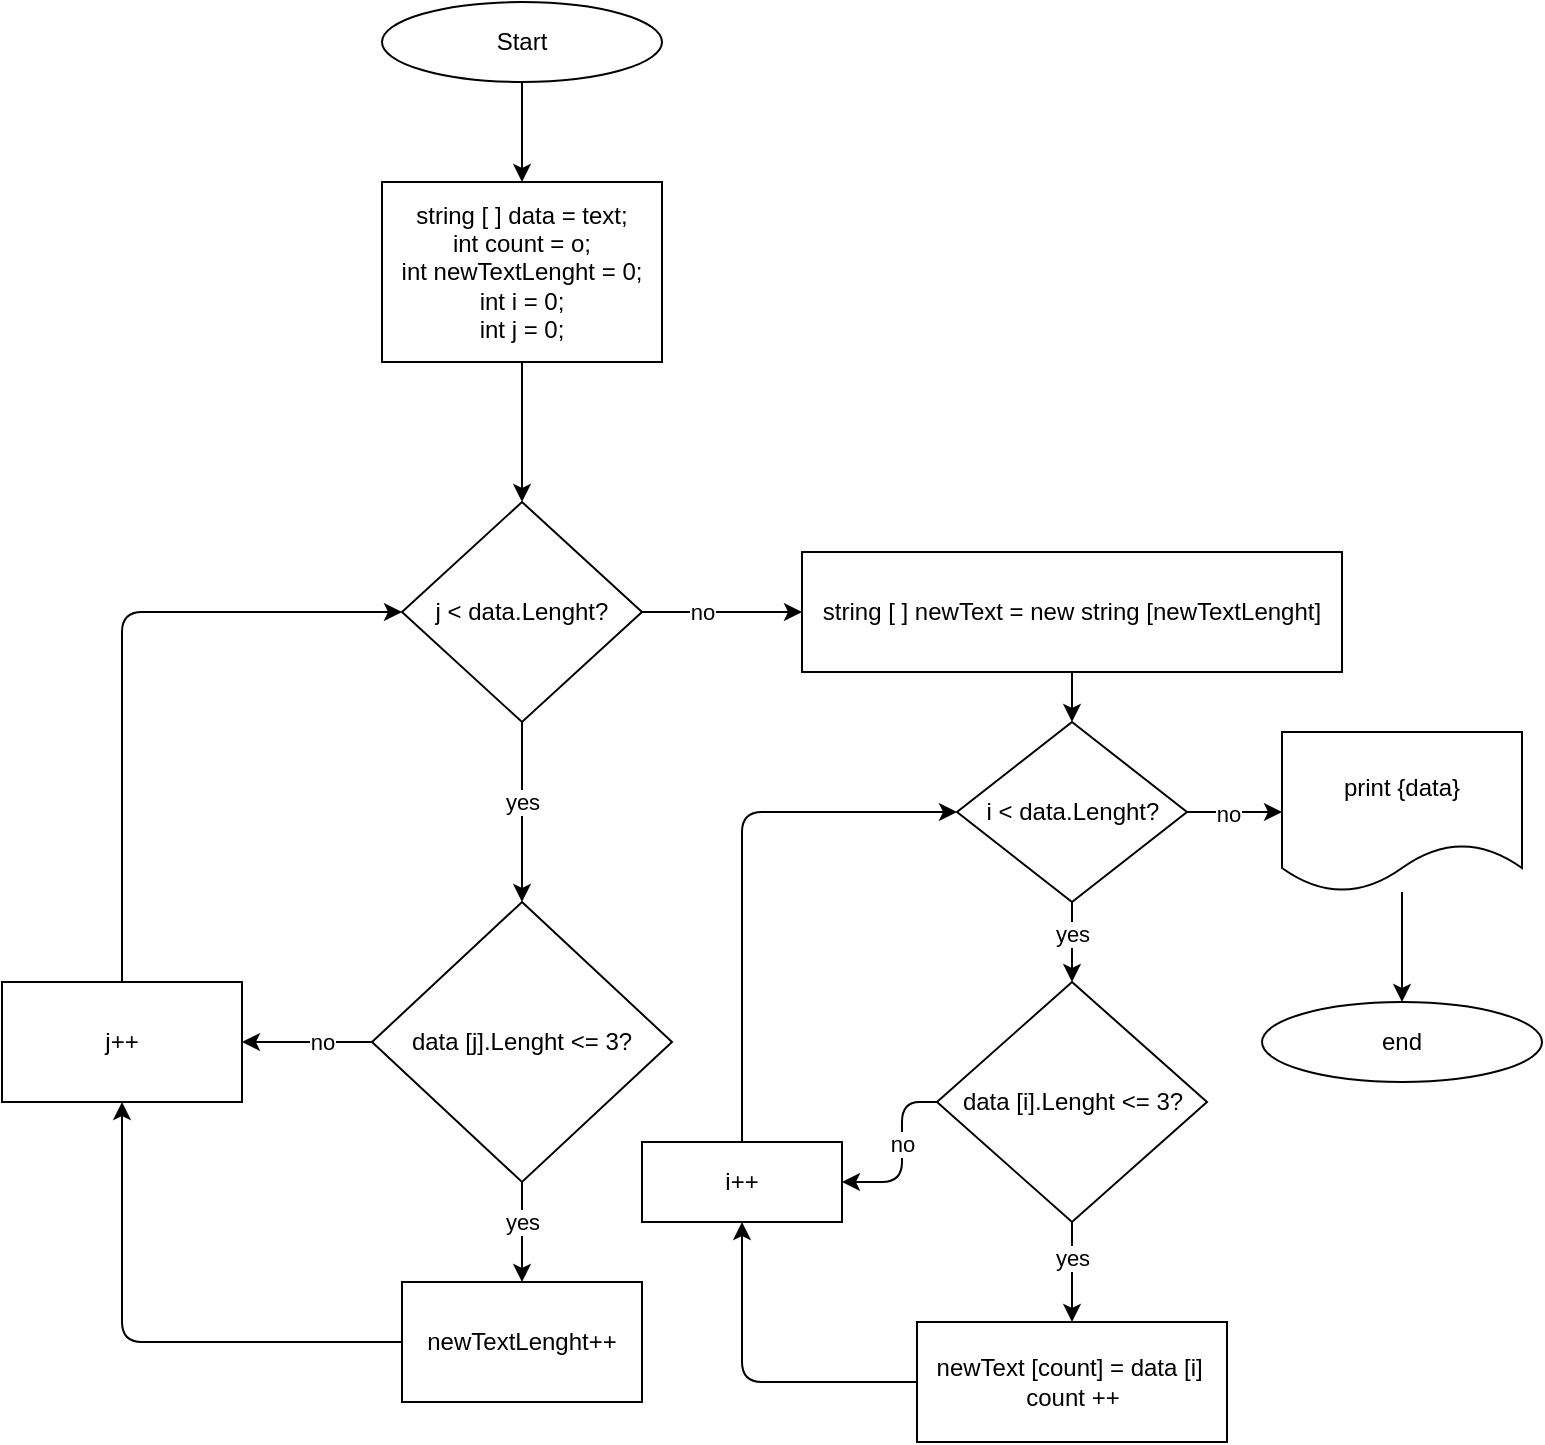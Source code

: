 <mxfile>
    <diagram id="rGsUPAfKvDOgvwDTT1Rg" name="Page-1">
        <mxGraphModel dx="1060" dy="318" grid="0" gridSize="10" guides="1" tooltips="1" connect="1" arrows="1" fold="1" page="1" pageScale="1" pageWidth="850" pageHeight="1100" math="0" shadow="0">
            <root>
                <mxCell id="0"/>
                <mxCell id="1" parent="0"/>
                <mxCell id="23" style="edgeStyle=none;html=1;entryX=0.5;entryY=0;entryDx=0;entryDy=0;" parent="1" source="2" target="3" edge="1">
                    <mxGeometry relative="1" as="geometry"/>
                </mxCell>
                <mxCell id="2" value="Start" style="ellipse;whiteSpace=wrap;html=1;" parent="1" vertex="1">
                    <mxGeometry x="280" y="90" width="140" height="40" as="geometry"/>
                </mxCell>
                <mxCell id="5" style="edgeStyle=none;html=1;entryX=0.5;entryY=0;entryDx=0;entryDy=0;" parent="1" source="3" target="4" edge="1">
                    <mxGeometry relative="1" as="geometry"/>
                </mxCell>
                <mxCell id="3" value="string [ ] data = text;&lt;br&gt;int count = o;&lt;br&gt;int newTextLenght = 0;&lt;br&gt;int i = 0;&lt;br&gt;int j = 0;" style="rounded=0;whiteSpace=wrap;html=1;" parent="1" vertex="1">
                    <mxGeometry x="280" y="180" width="140" height="90" as="geometry"/>
                </mxCell>
                <mxCell id="8" style="edgeStyle=none;html=1;" parent="1" source="4" target="7" edge="1">
                    <mxGeometry relative="1" as="geometry"/>
                </mxCell>
                <mxCell id="9" value="yes" style="edgeLabel;html=1;align=center;verticalAlign=middle;resizable=0;points=[];" parent="8" vertex="1" connectable="0">
                    <mxGeometry x="-0.471" y="2" relative="1" as="geometry">
                        <mxPoint x="-2" y="16" as="offset"/>
                    </mxGeometry>
                </mxCell>
                <mxCell id="21" style="edgeStyle=none;html=1;entryX=0;entryY=0.5;entryDx=0;entryDy=0;" parent="1" source="4" target="20" edge="1">
                    <mxGeometry relative="1" as="geometry"/>
                </mxCell>
                <mxCell id="22" value="no" style="edgeLabel;html=1;align=center;verticalAlign=middle;resizable=0;points=[];" parent="21" vertex="1" connectable="0">
                    <mxGeometry x="0.27" relative="1" as="geometry">
                        <mxPoint x="-21" as="offset"/>
                    </mxGeometry>
                </mxCell>
                <mxCell id="4" value="j &amp;lt; data.Lenght?" style="rhombus;whiteSpace=wrap;html=1;" parent="1" vertex="1">
                    <mxGeometry x="290" y="340" width="120" height="110" as="geometry"/>
                </mxCell>
                <mxCell id="11" style="edgeStyle=none;html=1;entryX=0.5;entryY=0;entryDx=0;entryDy=0;" parent="1" source="7" target="10" edge="1">
                    <mxGeometry relative="1" as="geometry"/>
                </mxCell>
                <mxCell id="12" value="yes" style="edgeLabel;html=1;align=center;verticalAlign=middle;resizable=0;points=[];" parent="11" vertex="1" connectable="0">
                    <mxGeometry x="-0.408" y="1" relative="1" as="geometry">
                        <mxPoint x="-1" y="5" as="offset"/>
                    </mxGeometry>
                </mxCell>
                <mxCell id="17" style="edgeStyle=none;html=1;entryX=1;entryY=0.5;entryDx=0;entryDy=0;" parent="1" source="7" target="15" edge="1">
                    <mxGeometry relative="1" as="geometry"/>
                </mxCell>
                <mxCell id="18" value="no" style="edgeLabel;html=1;align=center;verticalAlign=middle;resizable=0;points=[];" parent="17" vertex="1" connectable="0">
                    <mxGeometry x="-0.409" y="2" relative="1" as="geometry">
                        <mxPoint x="-6" y="-2" as="offset"/>
                    </mxGeometry>
                </mxCell>
                <mxCell id="7" value="data [j].Lenght &amp;lt;= 3?" style="rhombus;whiteSpace=wrap;html=1;" parent="1" vertex="1">
                    <mxGeometry x="275" y="540" width="150" height="140" as="geometry"/>
                </mxCell>
                <mxCell id="16" style="edgeStyle=none;html=1;entryX=0.5;entryY=1;entryDx=0;entryDy=0;" parent="1" source="10" target="15" edge="1">
                    <mxGeometry relative="1" as="geometry">
                        <mxPoint x="130" y="760" as="targetPoint"/>
                        <Array as="points">
                            <mxPoint x="150" y="760"/>
                        </Array>
                    </mxGeometry>
                </mxCell>
                <mxCell id="10" value="newTextLenght++&lt;br&gt;" style="rounded=0;whiteSpace=wrap;html=1;" parent="1" vertex="1">
                    <mxGeometry x="290" y="730" width="120" height="60" as="geometry"/>
                </mxCell>
                <mxCell id="19" style="edgeStyle=none;html=1;entryX=0;entryY=0.5;entryDx=0;entryDy=0;" parent="1" source="15" target="4" edge="1">
                    <mxGeometry relative="1" as="geometry">
                        <mxPoint x="240" y="410" as="targetPoint"/>
                        <Array as="points">
                            <mxPoint x="150" y="395"/>
                        </Array>
                    </mxGeometry>
                </mxCell>
                <mxCell id="15" value="&lt;span&gt;j++&lt;/span&gt;" style="rounded=0;whiteSpace=wrap;html=1;" parent="1" vertex="1">
                    <mxGeometry x="90" y="580" width="120" height="60" as="geometry"/>
                </mxCell>
                <mxCell id="25" style="edgeStyle=none;html=1;entryX=0.5;entryY=0;entryDx=0;entryDy=0;" parent="1" source="20" target="24" edge="1">
                    <mxGeometry relative="1" as="geometry"/>
                </mxCell>
                <mxCell id="20" value="string [ ] newText = new string [newTextLenght]" style="rounded=0;whiteSpace=wrap;html=1;" parent="1" vertex="1">
                    <mxGeometry x="490" y="365" width="270" height="60" as="geometry"/>
                </mxCell>
                <mxCell id="27" style="edgeStyle=none;html=1;exitX=0.5;exitY=1;exitDx=0;exitDy=0;" parent="1" source="24" target="26" edge="1">
                    <mxGeometry relative="1" as="geometry"/>
                </mxCell>
                <mxCell id="28" value="yes" style="edgeLabel;html=1;align=center;verticalAlign=middle;resizable=0;points=[];" parent="27" vertex="1" connectable="0">
                    <mxGeometry x="-0.56" relative="1" as="geometry">
                        <mxPoint y="7" as="offset"/>
                    </mxGeometry>
                </mxCell>
                <mxCell id="41" style="edgeStyle=none;html=1;entryX=0;entryY=0.5;entryDx=0;entryDy=0;exitX=1;exitY=0.5;exitDx=0;exitDy=0;" parent="1" source="24" target="40" edge="1">
                    <mxGeometry relative="1" as="geometry">
                        <mxPoint x="690" y="495" as="sourcePoint"/>
                        <Array as="points">
                            <mxPoint x="700" y="495"/>
                        </Array>
                    </mxGeometry>
                </mxCell>
                <mxCell id="42" value="no" style="edgeLabel;html=1;align=center;verticalAlign=middle;resizable=0;points=[];" parent="41" vertex="1" connectable="0">
                    <mxGeometry x="-0.138" y="-1" relative="1" as="geometry">
                        <mxPoint as="offset"/>
                    </mxGeometry>
                </mxCell>
                <mxCell id="24" value="&lt;span&gt;i &amp;lt; data.Lenght?&lt;/span&gt;" style="rhombus;whiteSpace=wrap;html=1;" parent="1" vertex="1">
                    <mxGeometry x="567.5" y="450" width="115" height="90" as="geometry"/>
                </mxCell>
                <mxCell id="32" style="edgeStyle=none;html=1;entryX=0.5;entryY=0;entryDx=0;entryDy=0;" parent="1" source="26" target="31" edge="1">
                    <mxGeometry relative="1" as="geometry"/>
                </mxCell>
                <mxCell id="33" value="yes" style="edgeLabel;html=1;align=center;verticalAlign=middle;resizable=0;points=[];" parent="32" vertex="1" connectable="0">
                    <mxGeometry x="-0.493" y="2" relative="1" as="geometry">
                        <mxPoint x="-2" y="5" as="offset"/>
                    </mxGeometry>
                </mxCell>
                <mxCell id="37" style="edgeStyle=none;html=1;exitX=0;exitY=0.5;exitDx=0;exitDy=0;entryX=1;entryY=0.5;entryDx=0;entryDy=0;" parent="1" source="26" target="34" edge="1">
                    <mxGeometry relative="1" as="geometry">
                        <mxPoint x="540" y="680" as="targetPoint"/>
                        <Array as="points">
                            <mxPoint x="540" y="640"/>
                            <mxPoint x="540" y="680"/>
                        </Array>
                    </mxGeometry>
                </mxCell>
                <mxCell id="38" value="no" style="edgeLabel;html=1;align=center;verticalAlign=middle;resizable=0;points=[];" parent="37" vertex="1" connectable="0">
                    <mxGeometry x="-0.376" relative="1" as="geometry">
                        <mxPoint y="11" as="offset"/>
                    </mxGeometry>
                </mxCell>
                <mxCell id="26" value="&lt;span&gt;data [i].Lenght &amp;lt;= 3?&lt;/span&gt;" style="rhombus;whiteSpace=wrap;html=1;" parent="1" vertex="1">
                    <mxGeometry x="557.5" y="580" width="135" height="120" as="geometry"/>
                </mxCell>
                <mxCell id="35" style="edgeStyle=none;html=1;entryX=0.5;entryY=1;entryDx=0;entryDy=0;" parent="1" source="31" target="34" edge="1">
                    <mxGeometry relative="1" as="geometry">
                        <mxPoint x="480" y="740" as="targetPoint"/>
                        <Array as="points">
                            <mxPoint x="460" y="780"/>
                        </Array>
                    </mxGeometry>
                </mxCell>
                <mxCell id="31" value="newText [count] = data [i]&amp;nbsp;&lt;br&gt;count ++" style="rounded=0;whiteSpace=wrap;html=1;" parent="1" vertex="1">
                    <mxGeometry x="547.5" y="750" width="155" height="60" as="geometry"/>
                </mxCell>
                <mxCell id="39" style="edgeStyle=none;html=1;exitX=0.5;exitY=0;exitDx=0;exitDy=0;entryX=0;entryY=0.5;entryDx=0;entryDy=0;" parent="1" source="34" target="24" edge="1">
                    <mxGeometry relative="1" as="geometry">
                        <Array as="points">
                            <mxPoint x="460" y="495"/>
                        </Array>
                    </mxGeometry>
                </mxCell>
                <mxCell id="34" value="i++" style="rounded=0;whiteSpace=wrap;html=1;" parent="1" vertex="1">
                    <mxGeometry x="410" y="660" width="100" height="40" as="geometry"/>
                </mxCell>
                <mxCell id="46" style="edgeStyle=none;html=1;" parent="1" source="40" target="45" edge="1">
                    <mxGeometry relative="1" as="geometry"/>
                </mxCell>
                <mxCell id="40" value="print {data}" style="shape=document;whiteSpace=wrap;html=1;boundedLbl=1;" parent="1" vertex="1">
                    <mxGeometry x="730" y="455" width="120" height="80" as="geometry"/>
                </mxCell>
                <mxCell id="45" value="end" style="ellipse;whiteSpace=wrap;html=1;" parent="1" vertex="1">
                    <mxGeometry x="720" y="590" width="140" height="40" as="geometry"/>
                </mxCell>
            </root>
        </mxGraphModel>
    </diagram>
</mxfile>